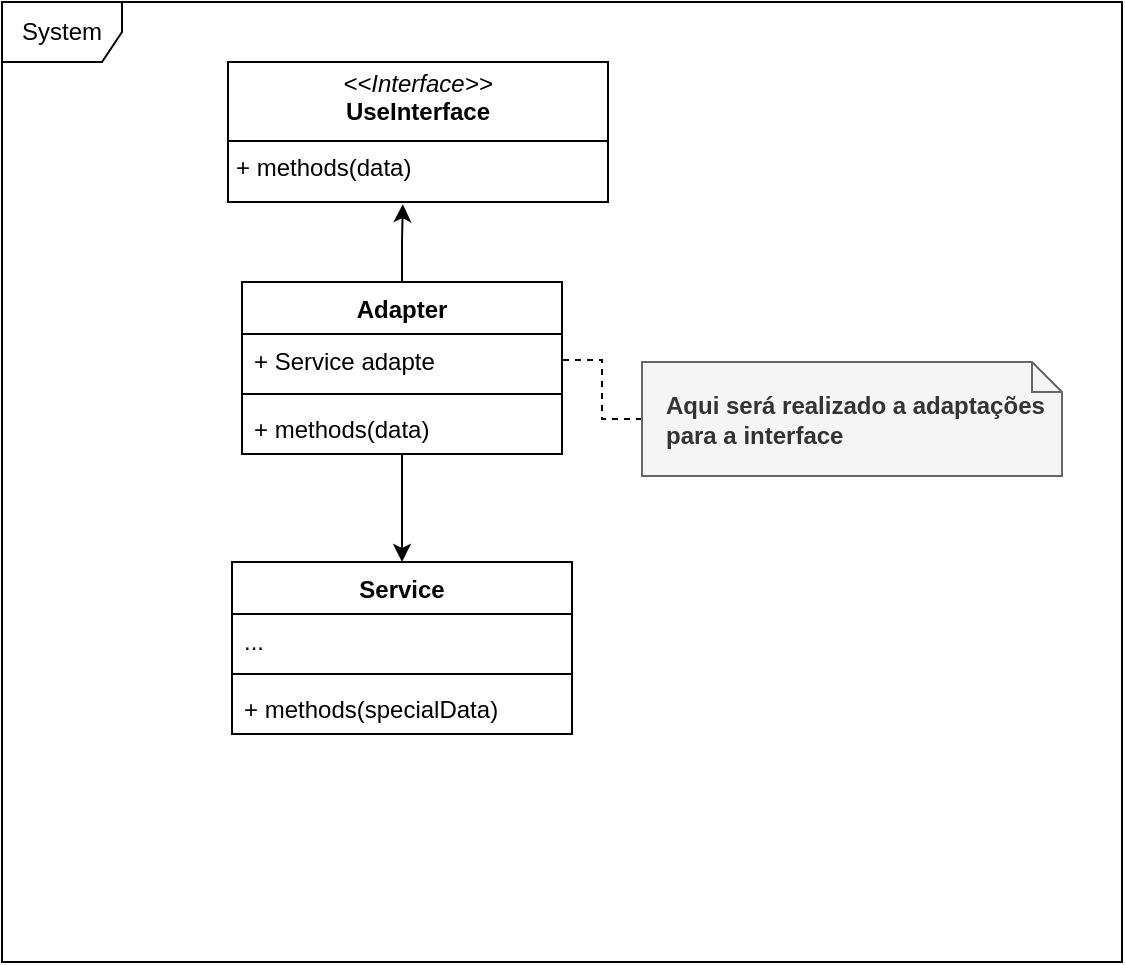 <mxfile version="26.2.12">
  <diagram name="Página-1" id="r2bvop4C-KoJWWGskxlp">
    <mxGraphModel dx="1387" dy="717" grid="1" gridSize="10" guides="1" tooltips="1" connect="1" arrows="1" fold="1" page="1" pageScale="1" pageWidth="827" pageHeight="1169" math="0" shadow="0">
      <root>
        <mxCell id="0" />
        <mxCell id="1" parent="0" />
        <mxCell id="rAoNcaFQ0cFfPluoz4KQ-1" value="System" style="shape=umlFrame;whiteSpace=wrap;html=1;pointerEvents=0;" parent="1" vertex="1">
          <mxGeometry x="40" y="80" width="560" height="480" as="geometry" />
        </mxCell>
        <mxCell id="rAoNcaFQ0cFfPluoz4KQ-11" value="&lt;p style=&quot;margin:0px;margin-top:4px;text-align:center;&quot;&gt;&lt;i&gt;&amp;lt;&amp;lt;Interface&amp;gt;&amp;gt;&lt;/i&gt;&lt;br&gt;&lt;b&gt;UseInterface&lt;/b&gt;&lt;/p&gt;&lt;hr size=&quot;1&quot; style=&quot;border-style:solid;&quot;&gt;&lt;p style=&quot;margin:0px;margin-left:4px;&quot;&gt;&lt;/p&gt;&lt;p style=&quot;margin:0px;margin-left:4px;&quot;&gt;+ methods(data)&lt;/p&gt;" style="verticalAlign=top;align=left;overflow=fill;html=1;whiteSpace=wrap;" parent="1" vertex="1">
          <mxGeometry x="153" y="110" width="190" height="70" as="geometry" />
        </mxCell>
        <mxCell id="1gn_OqR0X_wuYGYlZBLX-3" style="edgeStyle=orthogonalEdgeStyle;rounded=0;orthogonalLoop=1;jettySize=auto;html=1;entryX=0.5;entryY=0;entryDx=0;entryDy=0;" edge="1" parent="1" source="rAoNcaFQ0cFfPluoz4KQ-20" target="9-CS1UIOnBhrdMq_kwQL-1">
          <mxGeometry relative="1" as="geometry" />
        </mxCell>
        <mxCell id="rAoNcaFQ0cFfPluoz4KQ-20" value="Adapter" style="swimlane;fontStyle=1;align=center;verticalAlign=top;childLayout=stackLayout;horizontal=1;startSize=26;horizontalStack=0;resizeParent=1;resizeParentMax=0;resizeLast=0;collapsible=1;marginBottom=0;whiteSpace=wrap;html=1;" parent="1" vertex="1">
          <mxGeometry x="160" y="220" width="160" height="86" as="geometry" />
        </mxCell>
        <mxCell id="rAoNcaFQ0cFfPluoz4KQ-21" value="+ Service adapte" style="text;strokeColor=none;fillColor=none;align=left;verticalAlign=top;spacingLeft=4;spacingRight=4;overflow=hidden;rotatable=0;points=[[0,0.5],[1,0.5]];portConstraint=eastwest;whiteSpace=wrap;html=1;" parent="rAoNcaFQ0cFfPluoz4KQ-20" vertex="1">
          <mxGeometry y="26" width="160" height="26" as="geometry" />
        </mxCell>
        <mxCell id="rAoNcaFQ0cFfPluoz4KQ-22" value="" style="line;strokeWidth=1;fillColor=none;align=left;verticalAlign=middle;spacingTop=-1;spacingLeft=3;spacingRight=3;rotatable=0;labelPosition=right;points=[];portConstraint=eastwest;strokeColor=inherit;" parent="rAoNcaFQ0cFfPluoz4KQ-20" vertex="1">
          <mxGeometry y="52" width="160" height="8" as="geometry" />
        </mxCell>
        <mxCell id="rAoNcaFQ0cFfPluoz4KQ-23" value="+ methods(data)" style="text;strokeColor=none;fillColor=none;align=left;verticalAlign=top;spacingLeft=4;spacingRight=4;overflow=hidden;rotatable=0;points=[[0,0.5],[1,0.5]];portConstraint=eastwest;whiteSpace=wrap;html=1;" parent="rAoNcaFQ0cFfPluoz4KQ-20" vertex="1">
          <mxGeometry y="60" width="160" height="26" as="geometry" />
        </mxCell>
        <mxCell id="rAoNcaFQ0cFfPluoz4KQ-25" style="edgeStyle=orthogonalEdgeStyle;rounded=0;orthogonalLoop=1;jettySize=auto;html=1;entryX=0.46;entryY=1.016;entryDx=0;entryDy=0;entryPerimeter=0;" parent="1" source="rAoNcaFQ0cFfPluoz4KQ-20" target="rAoNcaFQ0cFfPluoz4KQ-11" edge="1">
          <mxGeometry relative="1" as="geometry" />
        </mxCell>
        <mxCell id="9-CS1UIOnBhrdMq_kwQL-1" value="Service" style="swimlane;fontStyle=1;align=center;verticalAlign=top;childLayout=stackLayout;horizontal=1;startSize=26;horizontalStack=0;resizeParent=1;resizeParentMax=0;resizeLast=0;collapsible=1;marginBottom=0;whiteSpace=wrap;html=1;" parent="1" vertex="1">
          <mxGeometry x="155" y="360" width="170" height="86" as="geometry" />
        </mxCell>
        <mxCell id="9-CS1UIOnBhrdMq_kwQL-2" value="..." style="text;strokeColor=none;fillColor=none;align=left;verticalAlign=top;spacingLeft=4;spacingRight=4;overflow=hidden;rotatable=0;points=[[0,0.5],[1,0.5]];portConstraint=eastwest;whiteSpace=wrap;html=1;" parent="9-CS1UIOnBhrdMq_kwQL-1" vertex="1">
          <mxGeometry y="26" width="170" height="26" as="geometry" />
        </mxCell>
        <mxCell id="9-CS1UIOnBhrdMq_kwQL-3" value="" style="line;strokeWidth=1;fillColor=none;align=left;verticalAlign=middle;spacingTop=-1;spacingLeft=3;spacingRight=3;rotatable=0;labelPosition=right;points=[];portConstraint=eastwest;strokeColor=inherit;" parent="9-CS1UIOnBhrdMq_kwQL-1" vertex="1">
          <mxGeometry y="52" width="170" height="8" as="geometry" />
        </mxCell>
        <mxCell id="9-CS1UIOnBhrdMq_kwQL-23" value="+ methods(specialData)" style="text;strokeColor=none;fillColor=none;align=left;verticalAlign=top;spacingLeft=4;spacingRight=4;overflow=hidden;rotatable=0;points=[[0,0.5],[1,0.5]];portConstraint=eastwest;whiteSpace=wrap;html=1;" parent="9-CS1UIOnBhrdMq_kwQL-1" vertex="1">
          <mxGeometry y="60" width="170" height="26" as="geometry" />
        </mxCell>
        <mxCell id="1gn_OqR0X_wuYGYlZBLX-5" style="edgeStyle=orthogonalEdgeStyle;rounded=0;orthogonalLoop=1;jettySize=auto;html=1;entryX=1;entryY=0.5;entryDx=0;entryDy=0;strokeColor=default;dashed=1;endArrow=none;startFill=0;" edge="1" parent="1" source="1gn_OqR0X_wuYGYlZBLX-2" target="rAoNcaFQ0cFfPluoz4KQ-21">
          <mxGeometry relative="1" as="geometry" />
        </mxCell>
        <mxCell id="1gn_OqR0X_wuYGYlZBLX-2" value="&lt;b style=&quot;text-align: center;&quot;&gt;Aqui será realizado a adaptações&lt;/b&gt;&lt;div&gt;&lt;b style=&quot;text-align: center;&quot;&gt;para a interface&lt;/b&gt;&lt;/div&gt;" style="shape=note;size=15;align=left;spacingLeft=10;html=1;whiteSpace=wrap;fillColor=#f5f5f5;fontColor=#333333;strokeColor=#666666;" vertex="1" parent="1">
          <mxGeometry x="360" y="260" width="210" height="57" as="geometry" />
        </mxCell>
      </root>
    </mxGraphModel>
  </diagram>
</mxfile>
